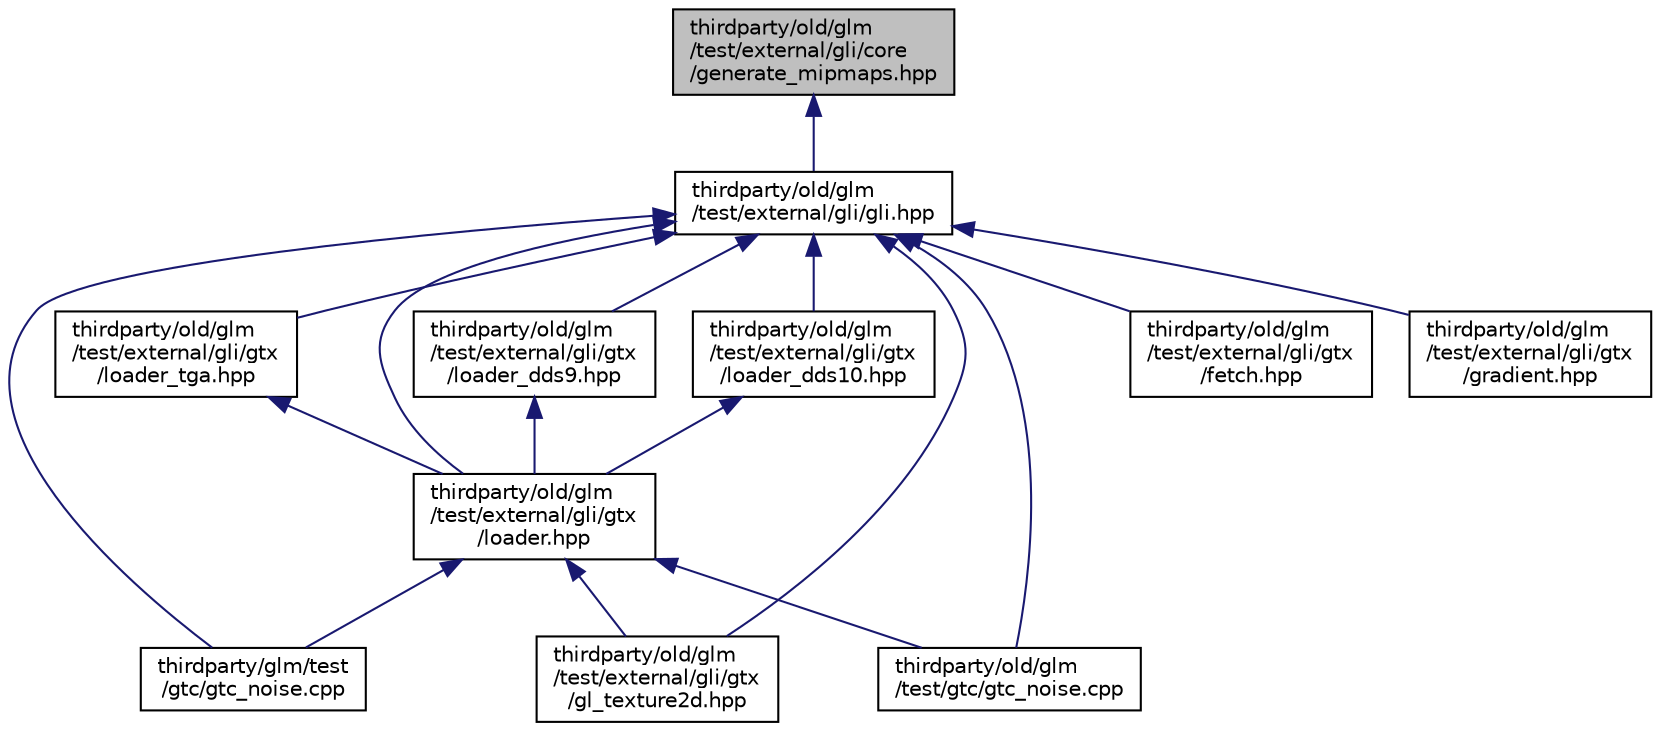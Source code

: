 digraph "thirdparty/old/glm/test/external/gli/core/generate_mipmaps.hpp"
{
  edge [fontname="Helvetica",fontsize="10",labelfontname="Helvetica",labelfontsize="10"];
  node [fontname="Helvetica",fontsize="10",shape=record];
  Node1 [label="thirdparty/old/glm\l/test/external/gli/core\l/generate_mipmaps.hpp",height=0.2,width=0.4,color="black", fillcolor="grey75", style="filled", fontcolor="black"];
  Node1 -> Node2 [dir="back",color="midnightblue",fontsize="10",style="solid",fontname="Helvetica"];
  Node2 [label="thirdparty/old/glm\l/test/external/gli/gli.hpp",height=0.2,width=0.4,color="black", fillcolor="white", style="filled",URL="$old_2glm_2test_2external_2gli_2gli_8hpp.html"];
  Node2 -> Node3 [dir="back",color="midnightblue",fontsize="10",style="solid",fontname="Helvetica"];
  Node3 [label="thirdparty/glm/test\l/gtc/gtc_noise.cpp",height=0.2,width=0.4,color="black", fillcolor="white", style="filled",URL="$glm_2test_2gtc_2gtc__noise_8cpp.html"];
  Node2 -> Node4 [dir="back",color="midnightblue",fontsize="10",style="solid",fontname="Helvetica"];
  Node4 [label="thirdparty/old/glm\l/test/external/gli/gtx\l/fetch.hpp",height=0.2,width=0.4,color="black", fillcolor="white", style="filled",URL="$old_2glm_2test_2external_2gli_2gtx_2fetch_8hpp.html"];
  Node2 -> Node5 [dir="back",color="midnightblue",fontsize="10",style="solid",fontname="Helvetica"];
  Node5 [label="thirdparty/old/glm\l/test/external/gli/gtx\l/gl_texture2d.hpp",height=0.2,width=0.4,color="black", fillcolor="white", style="filled",URL="$old_2glm_2test_2external_2gli_2gtx_2gl__texture2d_8hpp.html"];
  Node2 -> Node6 [dir="back",color="midnightblue",fontsize="10",style="solid",fontname="Helvetica"];
  Node6 [label="thirdparty/old/glm\l/test/external/gli/gtx\l/loader.hpp",height=0.2,width=0.4,color="black", fillcolor="white", style="filled",URL="$old_2glm_2test_2external_2gli_2gtx_2loader_8hpp.html"];
  Node6 -> Node3 [dir="back",color="midnightblue",fontsize="10",style="solid",fontname="Helvetica"];
  Node6 -> Node5 [dir="back",color="midnightblue",fontsize="10",style="solid",fontname="Helvetica"];
  Node6 -> Node7 [dir="back",color="midnightblue",fontsize="10",style="solid",fontname="Helvetica"];
  Node7 [label="thirdparty/old/glm\l/test/gtc/gtc_noise.cpp",height=0.2,width=0.4,color="black", fillcolor="white", style="filled",URL="$old_2glm_2test_2gtc_2gtc__noise_8cpp.html"];
  Node2 -> Node8 [dir="back",color="midnightblue",fontsize="10",style="solid",fontname="Helvetica"];
  Node8 [label="thirdparty/old/glm\l/test/external/gli/gtx\l/loader_dds9.hpp",height=0.2,width=0.4,color="black", fillcolor="white", style="filled",URL="$old_2glm_2test_2external_2gli_2gtx_2loader__dds9_8hpp.html"];
  Node8 -> Node6 [dir="back",color="midnightblue",fontsize="10",style="solid",fontname="Helvetica"];
  Node2 -> Node9 [dir="back",color="midnightblue",fontsize="10",style="solid",fontname="Helvetica"];
  Node9 [label="thirdparty/old/glm\l/test/external/gli/gtx\l/loader_dds10.hpp",height=0.2,width=0.4,color="black", fillcolor="white", style="filled",URL="$old_2glm_2test_2external_2gli_2gtx_2loader__dds10_8hpp.html"];
  Node9 -> Node6 [dir="back",color="midnightblue",fontsize="10",style="solid",fontname="Helvetica"];
  Node2 -> Node10 [dir="back",color="midnightblue",fontsize="10",style="solid",fontname="Helvetica"];
  Node10 [label="thirdparty/old/glm\l/test/external/gli/gtx\l/loader_tga.hpp",height=0.2,width=0.4,color="black", fillcolor="white", style="filled",URL="$old_2glm_2test_2external_2gli_2gtx_2loader__tga_8hpp.html"];
  Node10 -> Node6 [dir="back",color="midnightblue",fontsize="10",style="solid",fontname="Helvetica"];
  Node2 -> Node11 [dir="back",color="midnightblue",fontsize="10",style="solid",fontname="Helvetica"];
  Node11 [label="thirdparty/old/glm\l/test/external/gli/gtx\l/gradient.hpp",height=0.2,width=0.4,color="black", fillcolor="white", style="filled",URL="$old_2glm_2test_2external_2gli_2gtx_2gradient_8hpp.html"];
  Node2 -> Node7 [dir="back",color="midnightblue",fontsize="10",style="solid",fontname="Helvetica"];
}
